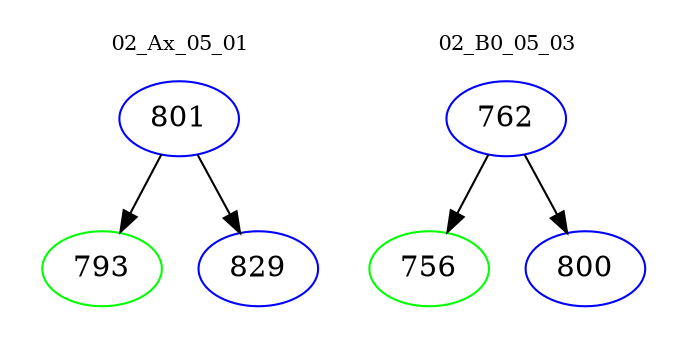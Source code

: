 digraph{
subgraph cluster_0 {
color = white
label = "02_Ax_05_01";
fontsize=10;
T0_801 [label="801", color="blue"]
T0_801 -> T0_793 [color="black"]
T0_793 [label="793", color="green"]
T0_801 -> T0_829 [color="black"]
T0_829 [label="829", color="blue"]
}
subgraph cluster_1 {
color = white
label = "02_B0_05_03";
fontsize=10;
T1_762 [label="762", color="blue"]
T1_762 -> T1_756 [color="black"]
T1_756 [label="756", color="green"]
T1_762 -> T1_800 [color="black"]
T1_800 [label="800", color="blue"]
}
}
